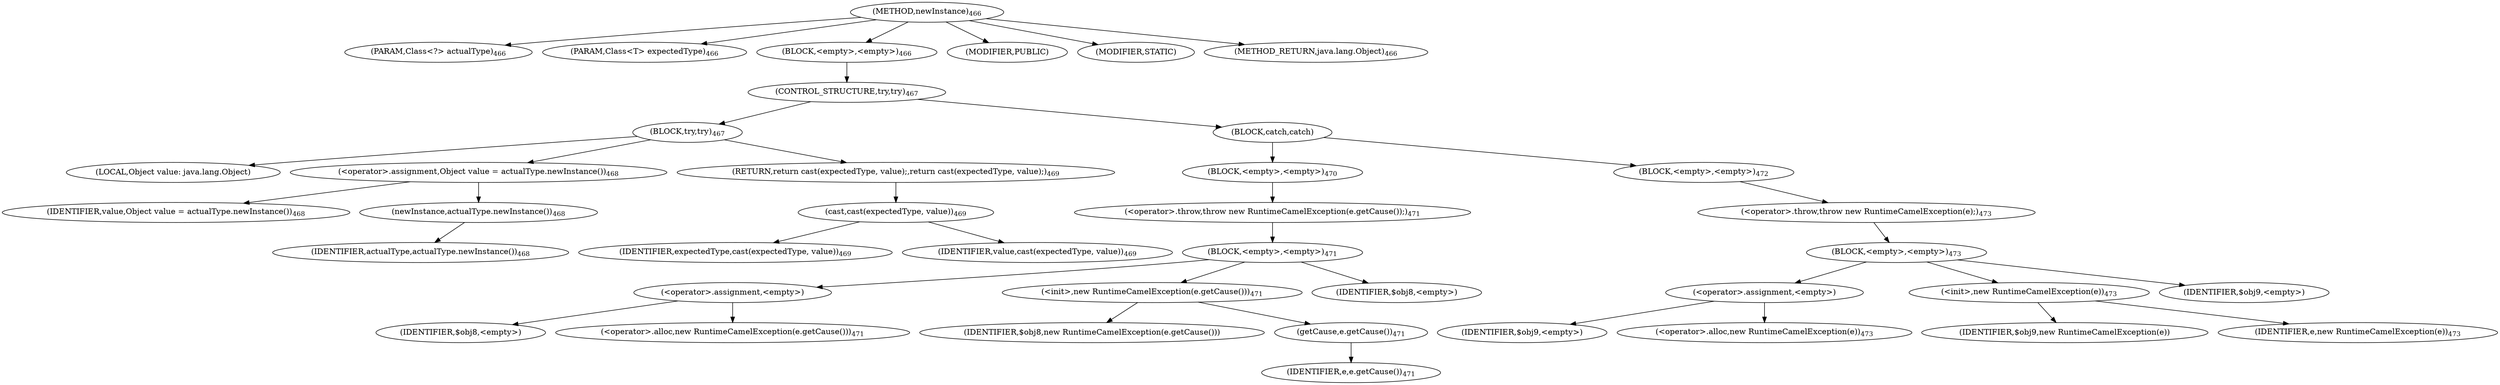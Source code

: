 digraph "newInstance" {  
"1057" [label = <(METHOD,newInstance)<SUB>466</SUB>> ]
"1058" [label = <(PARAM,Class&lt;?&gt; actualType)<SUB>466</SUB>> ]
"1059" [label = <(PARAM,Class&lt;T&gt; expectedType)<SUB>466</SUB>> ]
"1060" [label = <(BLOCK,&lt;empty&gt;,&lt;empty&gt;)<SUB>466</SUB>> ]
"1061" [label = <(CONTROL_STRUCTURE,try,try)<SUB>467</SUB>> ]
"1062" [label = <(BLOCK,try,try)<SUB>467</SUB>> ]
"1063" [label = <(LOCAL,Object value: java.lang.Object)> ]
"1064" [label = <(&lt;operator&gt;.assignment,Object value = actualType.newInstance())<SUB>468</SUB>> ]
"1065" [label = <(IDENTIFIER,value,Object value = actualType.newInstance())<SUB>468</SUB>> ]
"1066" [label = <(newInstance,actualType.newInstance())<SUB>468</SUB>> ]
"1067" [label = <(IDENTIFIER,actualType,actualType.newInstance())<SUB>468</SUB>> ]
"1068" [label = <(RETURN,return cast(expectedType, value);,return cast(expectedType, value);)<SUB>469</SUB>> ]
"1069" [label = <(cast,cast(expectedType, value))<SUB>469</SUB>> ]
"1070" [label = <(IDENTIFIER,expectedType,cast(expectedType, value))<SUB>469</SUB>> ]
"1071" [label = <(IDENTIFIER,value,cast(expectedType, value))<SUB>469</SUB>> ]
"1072" [label = <(BLOCK,catch,catch)> ]
"1073" [label = <(BLOCK,&lt;empty&gt;,&lt;empty&gt;)<SUB>470</SUB>> ]
"1074" [label = <(&lt;operator&gt;.throw,throw new RuntimeCamelException(e.getCause());)<SUB>471</SUB>> ]
"1075" [label = <(BLOCK,&lt;empty&gt;,&lt;empty&gt;)<SUB>471</SUB>> ]
"1076" [label = <(&lt;operator&gt;.assignment,&lt;empty&gt;)> ]
"1077" [label = <(IDENTIFIER,$obj8,&lt;empty&gt;)> ]
"1078" [label = <(&lt;operator&gt;.alloc,new RuntimeCamelException(e.getCause()))<SUB>471</SUB>> ]
"1079" [label = <(&lt;init&gt;,new RuntimeCamelException(e.getCause()))<SUB>471</SUB>> ]
"1080" [label = <(IDENTIFIER,$obj8,new RuntimeCamelException(e.getCause()))> ]
"1081" [label = <(getCause,e.getCause())<SUB>471</SUB>> ]
"1082" [label = <(IDENTIFIER,e,e.getCause())<SUB>471</SUB>> ]
"1083" [label = <(IDENTIFIER,$obj8,&lt;empty&gt;)> ]
"1084" [label = <(BLOCK,&lt;empty&gt;,&lt;empty&gt;)<SUB>472</SUB>> ]
"1085" [label = <(&lt;operator&gt;.throw,throw new RuntimeCamelException(e);)<SUB>473</SUB>> ]
"1086" [label = <(BLOCK,&lt;empty&gt;,&lt;empty&gt;)<SUB>473</SUB>> ]
"1087" [label = <(&lt;operator&gt;.assignment,&lt;empty&gt;)> ]
"1088" [label = <(IDENTIFIER,$obj9,&lt;empty&gt;)> ]
"1089" [label = <(&lt;operator&gt;.alloc,new RuntimeCamelException(e))<SUB>473</SUB>> ]
"1090" [label = <(&lt;init&gt;,new RuntimeCamelException(e))<SUB>473</SUB>> ]
"1091" [label = <(IDENTIFIER,$obj9,new RuntimeCamelException(e))> ]
"1092" [label = <(IDENTIFIER,e,new RuntimeCamelException(e))<SUB>473</SUB>> ]
"1093" [label = <(IDENTIFIER,$obj9,&lt;empty&gt;)> ]
"1094" [label = <(MODIFIER,PUBLIC)> ]
"1095" [label = <(MODIFIER,STATIC)> ]
"1096" [label = <(METHOD_RETURN,java.lang.Object)<SUB>466</SUB>> ]
  "1057" -> "1058" 
  "1057" -> "1059" 
  "1057" -> "1060" 
  "1057" -> "1094" 
  "1057" -> "1095" 
  "1057" -> "1096" 
  "1060" -> "1061" 
  "1061" -> "1062" 
  "1061" -> "1072" 
  "1062" -> "1063" 
  "1062" -> "1064" 
  "1062" -> "1068" 
  "1064" -> "1065" 
  "1064" -> "1066" 
  "1066" -> "1067" 
  "1068" -> "1069" 
  "1069" -> "1070" 
  "1069" -> "1071" 
  "1072" -> "1073" 
  "1072" -> "1084" 
  "1073" -> "1074" 
  "1074" -> "1075" 
  "1075" -> "1076" 
  "1075" -> "1079" 
  "1075" -> "1083" 
  "1076" -> "1077" 
  "1076" -> "1078" 
  "1079" -> "1080" 
  "1079" -> "1081" 
  "1081" -> "1082" 
  "1084" -> "1085" 
  "1085" -> "1086" 
  "1086" -> "1087" 
  "1086" -> "1090" 
  "1086" -> "1093" 
  "1087" -> "1088" 
  "1087" -> "1089" 
  "1090" -> "1091" 
  "1090" -> "1092" 
}
